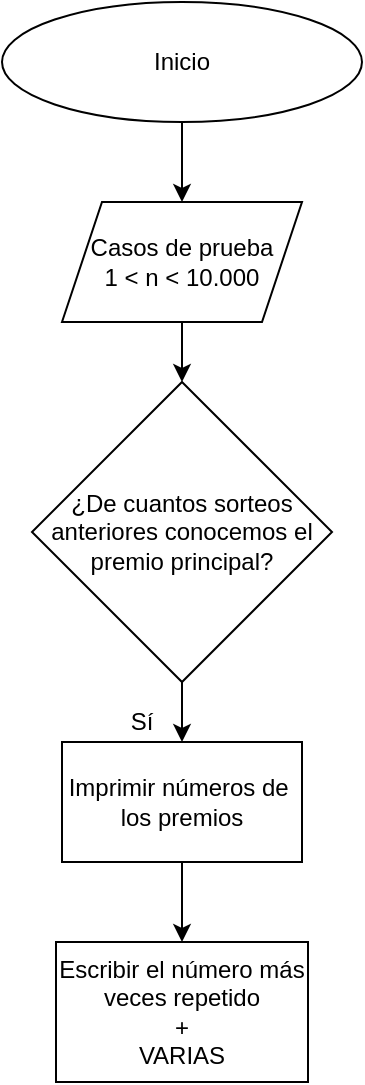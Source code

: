 <mxfile version="14.4.9" type="github">
  <diagram id="ZxrRGVxHywr-Pv64diPl" name="Page-1">
    <mxGraphModel dx="942" dy="614" grid="1" gridSize="10" guides="1" tooltips="1" connect="1" arrows="1" fold="1" page="1" pageScale="1" pageWidth="827" pageHeight="1169" math="0" shadow="0">
      <root>
        <mxCell id="0" />
        <mxCell id="1" parent="0" />
        <mxCell id="CTdIgQR98HHYtoCXSCtE-4" value="" style="edgeStyle=orthogonalEdgeStyle;rounded=0;orthogonalLoop=1;jettySize=auto;html=1;" edge="1" parent="1" source="CTdIgQR98HHYtoCXSCtE-2" target="CTdIgQR98HHYtoCXSCtE-3">
          <mxGeometry relative="1" as="geometry" />
        </mxCell>
        <mxCell id="CTdIgQR98HHYtoCXSCtE-2" value="Inicio" style="ellipse;whiteSpace=wrap;html=1;" vertex="1" parent="1">
          <mxGeometry x="324" y="10" width="180" height="60" as="geometry" />
        </mxCell>
        <mxCell id="CTdIgQR98HHYtoCXSCtE-3" value="Casos de prueba&lt;br&gt;1 &amp;lt; n &amp;lt; 10.000" style="shape=parallelogram;perimeter=parallelogramPerimeter;whiteSpace=wrap;html=1;fixedSize=1;" vertex="1" parent="1">
          <mxGeometry x="354" y="110" width="120" height="60" as="geometry" />
        </mxCell>
        <mxCell id="CTdIgQR98HHYtoCXSCtE-8" value="" style="edgeStyle=orthogonalEdgeStyle;rounded=0;orthogonalLoop=1;jettySize=auto;html=1;" edge="1" parent="1" source="CTdIgQR98HHYtoCXSCtE-5" target="CTdIgQR98HHYtoCXSCtE-7">
          <mxGeometry relative="1" as="geometry" />
        </mxCell>
        <mxCell id="CTdIgQR98HHYtoCXSCtE-5" value="¿De cuantos sorteos anteriores conocemos el premio principal?" style="rhombus;whiteSpace=wrap;html=1;" vertex="1" parent="1">
          <mxGeometry x="339" y="200" width="150" height="150" as="geometry" />
        </mxCell>
        <mxCell id="CTdIgQR98HHYtoCXSCtE-6" value="" style="endArrow=classic;html=1;" edge="1" parent="1" source="CTdIgQR98HHYtoCXSCtE-3" target="CTdIgQR98HHYtoCXSCtE-5">
          <mxGeometry width="50" height="50" relative="1" as="geometry">
            <mxPoint x="390" y="330" as="sourcePoint" />
            <mxPoint x="420" y="230" as="targetPoint" />
          </mxGeometry>
        </mxCell>
        <mxCell id="CTdIgQR98HHYtoCXSCtE-11" value="" style="edgeStyle=orthogonalEdgeStyle;rounded=0;orthogonalLoop=1;jettySize=auto;html=1;" edge="1" parent="1" source="CTdIgQR98HHYtoCXSCtE-7" target="CTdIgQR98HHYtoCXSCtE-10">
          <mxGeometry relative="1" as="geometry" />
        </mxCell>
        <mxCell id="CTdIgQR98HHYtoCXSCtE-7" value="Imprimir números de&amp;nbsp;&lt;br&gt;los premios&lt;br&gt;" style="rounded=0;whiteSpace=wrap;html=1;" vertex="1" parent="1">
          <mxGeometry x="354" y="380" width="120" height="60" as="geometry" />
        </mxCell>
        <mxCell id="CTdIgQR98HHYtoCXSCtE-9" value="Sí" style="text;html=1;strokeColor=none;fillColor=none;align=center;verticalAlign=middle;whiteSpace=wrap;rounded=0;" vertex="1" parent="1">
          <mxGeometry x="374" y="360" width="40" height="20" as="geometry" />
        </mxCell>
        <mxCell id="CTdIgQR98HHYtoCXSCtE-10" value="Escribir el número más veces repetido&lt;br&gt;+&lt;br&gt;VARIAS" style="rounded=0;whiteSpace=wrap;html=1;" vertex="1" parent="1">
          <mxGeometry x="351" y="480" width="126" height="70" as="geometry" />
        </mxCell>
      </root>
    </mxGraphModel>
  </diagram>
</mxfile>
